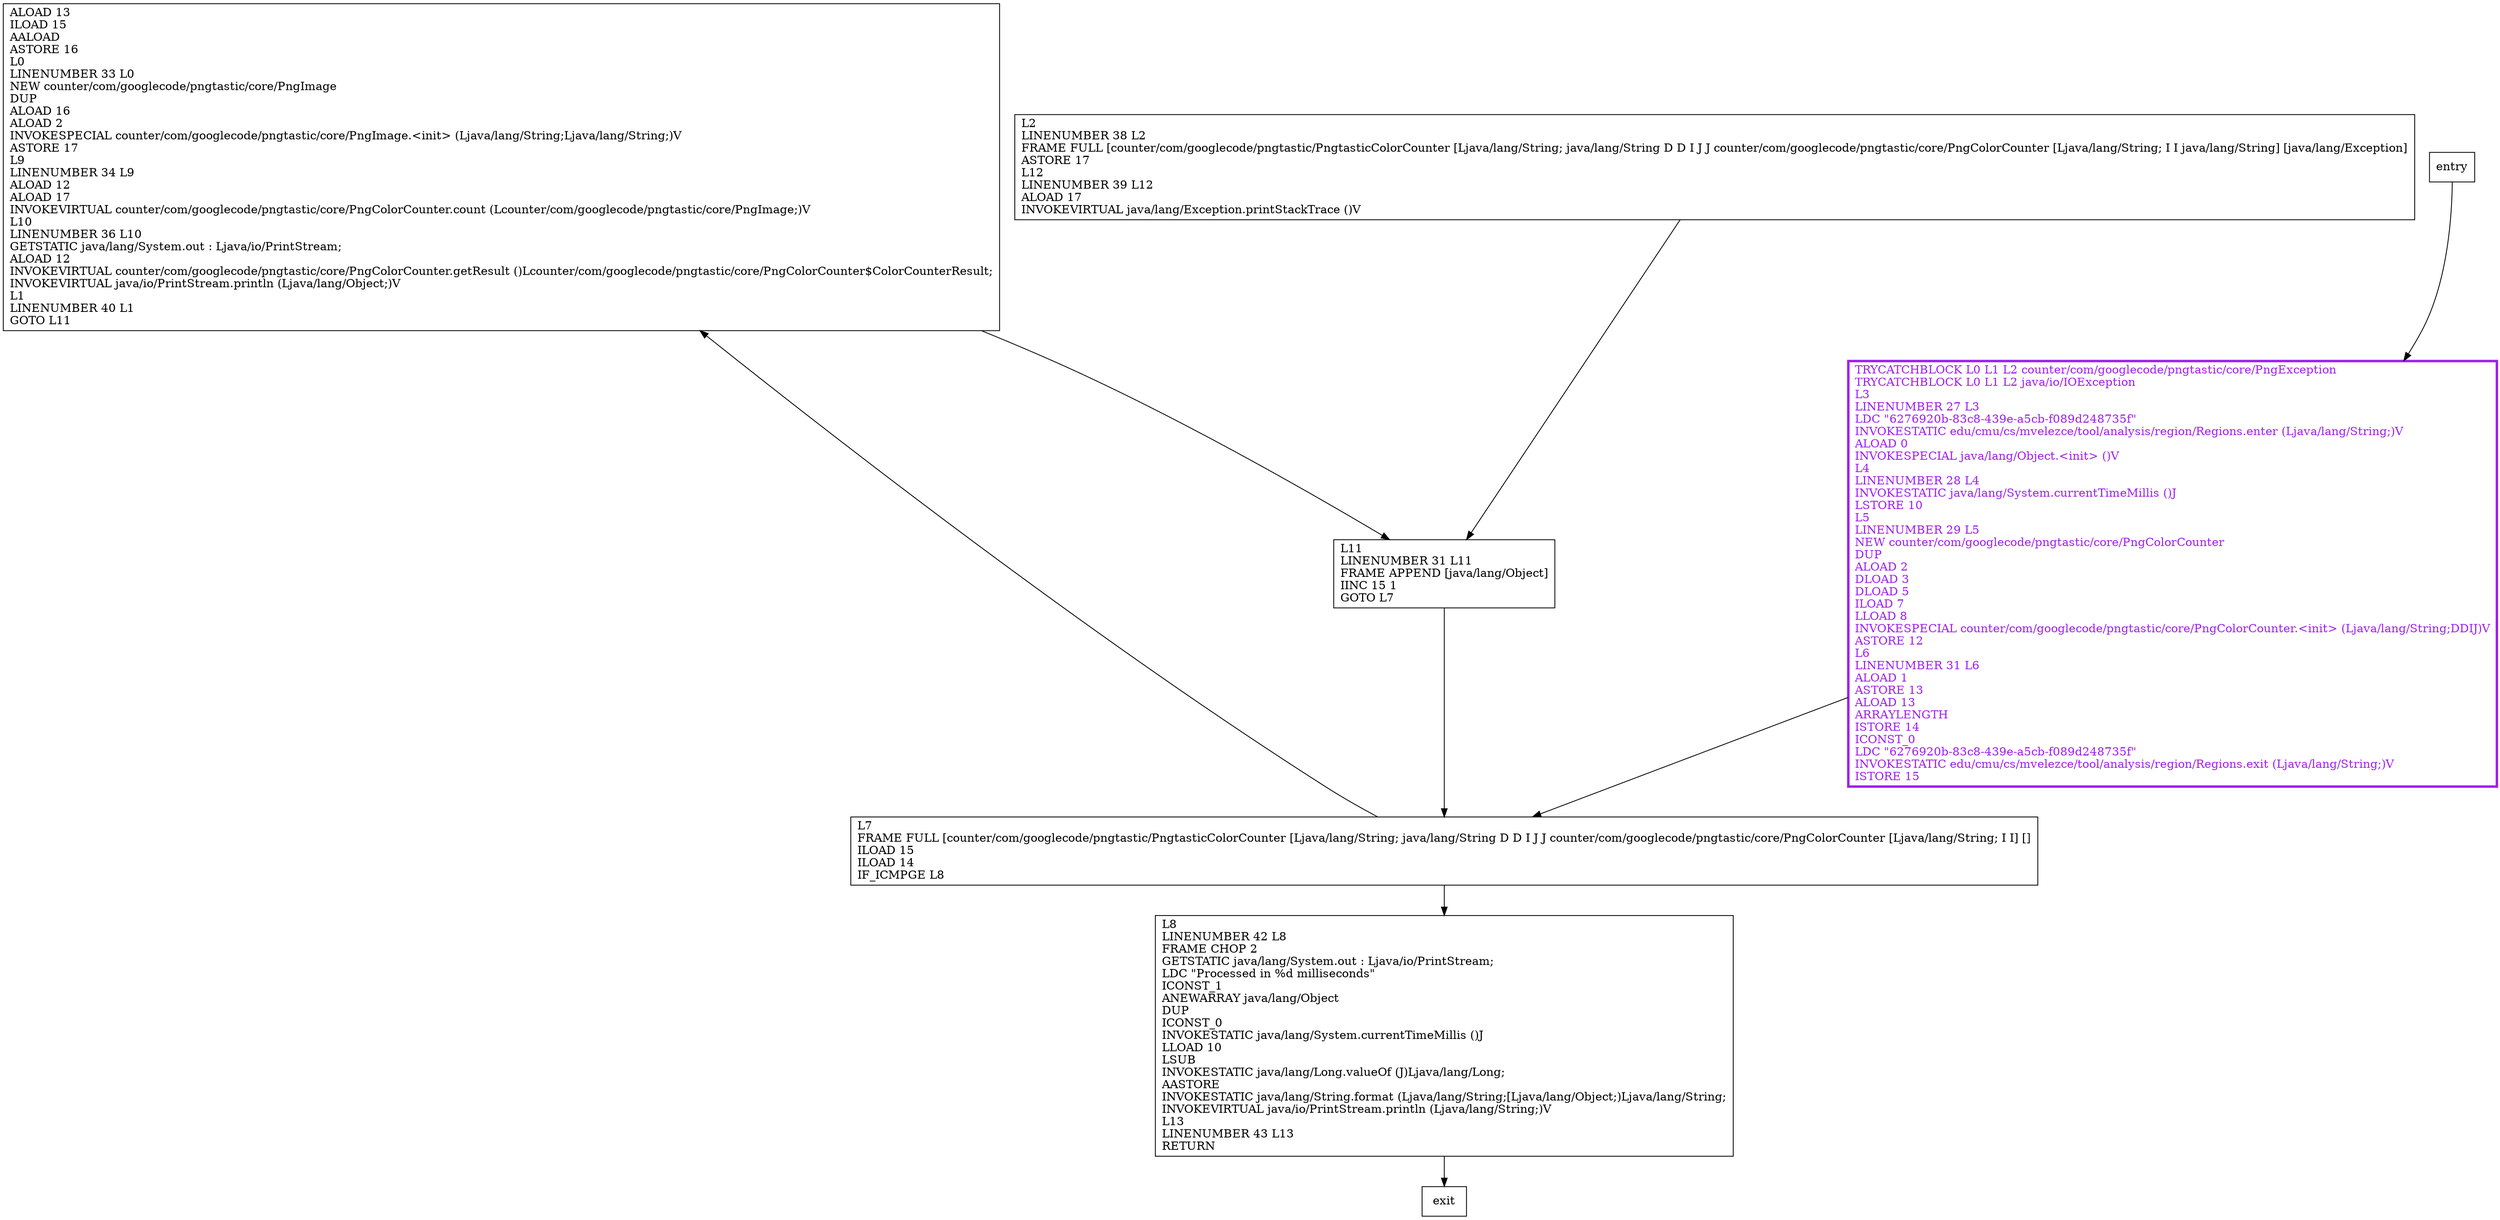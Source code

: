 digraph <init> {
node [shape=record];
2084277030 [label="ALOAD 13\lILOAD 15\lAALOAD\lASTORE 16\lL0\lLINENUMBER 33 L0\lNEW counter/com/googlecode/pngtastic/core/PngImage\lDUP\lALOAD 16\lALOAD 2\lINVOKESPECIAL counter/com/googlecode/pngtastic/core/PngImage.\<init\> (Ljava/lang/String;Ljava/lang/String;)V\lASTORE 17\lL9\lLINENUMBER 34 L9\lALOAD 12\lALOAD 17\lINVOKEVIRTUAL counter/com/googlecode/pngtastic/core/PngColorCounter.count (Lcounter/com/googlecode/pngtastic/core/PngImage;)V\lL10\lLINENUMBER 36 L10\lGETSTATIC java/lang/System.out : Ljava/io/PrintStream;\lALOAD 12\lINVOKEVIRTUAL counter/com/googlecode/pngtastic/core/PngColorCounter.getResult ()Lcounter/com/googlecode/pngtastic/core/PngColorCounter$ColorCounterResult;\lINVOKEVIRTUAL java/io/PrintStream.println (Ljava/lang/Object;)V\lL1\lLINENUMBER 40 L1\lGOTO L11\l"];
711254736 [label="L2\lLINENUMBER 38 L2\lFRAME FULL [counter/com/googlecode/pngtastic/PngtasticColorCounter [Ljava/lang/String; java/lang/String D D I J J counter/com/googlecode/pngtastic/core/PngColorCounter [Ljava/lang/String; I I java/lang/String] [java/lang/Exception]\lASTORE 17\lL12\lLINENUMBER 39 L12\lALOAD 17\lINVOKEVIRTUAL java/lang/Exception.printStackTrace ()V\l"];
1696480457 [label="L7\lFRAME FULL [counter/com/googlecode/pngtastic/PngtasticColorCounter [Ljava/lang/String; java/lang/String D D I J J counter/com/googlecode/pngtastic/core/PngColorCounter [Ljava/lang/String; I I] []\lILOAD 15\lILOAD 14\lIF_ICMPGE L8\l"];
1360243494 [label="L11\lLINENUMBER 31 L11\lFRAME APPEND [java/lang/Object]\lIINC 15 1\lGOTO L7\l"];
1317025467 [label="L8\lLINENUMBER 42 L8\lFRAME CHOP 2\lGETSTATIC java/lang/System.out : Ljava/io/PrintStream;\lLDC \"Processed in %d milliseconds\"\lICONST_1\lANEWARRAY java/lang/Object\lDUP\lICONST_0\lINVOKESTATIC java/lang/System.currentTimeMillis ()J\lLLOAD 10\lLSUB\lINVOKESTATIC java/lang/Long.valueOf (J)Ljava/lang/Long;\lAASTORE\lINVOKESTATIC java/lang/String.format (Ljava/lang/String;[Ljava/lang/Object;)Ljava/lang/String;\lINVOKEVIRTUAL java/io/PrintStream.println (Ljava/lang/String;)V\lL13\lLINENUMBER 43 L13\lRETURN\l"];
1605666571 [label="TRYCATCHBLOCK L0 L1 L2 counter/com/googlecode/pngtastic/core/PngException\lTRYCATCHBLOCK L0 L1 L2 java/io/IOException\lL3\lLINENUMBER 27 L3\lLDC \"6276920b-83c8-439e-a5cb-f089d248735f\"\lINVOKESTATIC edu/cmu/cs/mvelezce/tool/analysis/region/Regions.enter (Ljava/lang/String;)V\lALOAD 0\lINVOKESPECIAL java/lang/Object.\<init\> ()V\lL4\lLINENUMBER 28 L4\lINVOKESTATIC java/lang/System.currentTimeMillis ()J\lLSTORE 10\lL5\lLINENUMBER 29 L5\lNEW counter/com/googlecode/pngtastic/core/PngColorCounter\lDUP\lALOAD 2\lDLOAD 3\lDLOAD 5\lILOAD 7\lLLOAD 8\lINVOKESPECIAL counter/com/googlecode/pngtastic/core/PngColorCounter.\<init\> (Ljava/lang/String;DDIJ)V\lASTORE 12\lL6\lLINENUMBER 31 L6\lALOAD 1\lASTORE 13\lALOAD 13\lARRAYLENGTH\lISTORE 14\lICONST_0\lLDC \"6276920b-83c8-439e-a5cb-f089d248735f\"\lINVOKESTATIC edu/cmu/cs/mvelezce/tool/analysis/region/Regions.exit (Ljava/lang/String;)V\lISTORE 15\l"];
entry;
exit;
2084277030 -> 1360243494;
entry -> 1605666571;
711254736 -> 1360243494;
1696480457 -> 2084277030;
1696480457 -> 1317025467;
1360243494 -> 1696480457;
1317025467 -> exit;
1605666571 -> 1696480457;
1605666571[fontcolor="purple", penwidth=3, color="purple"];
}
